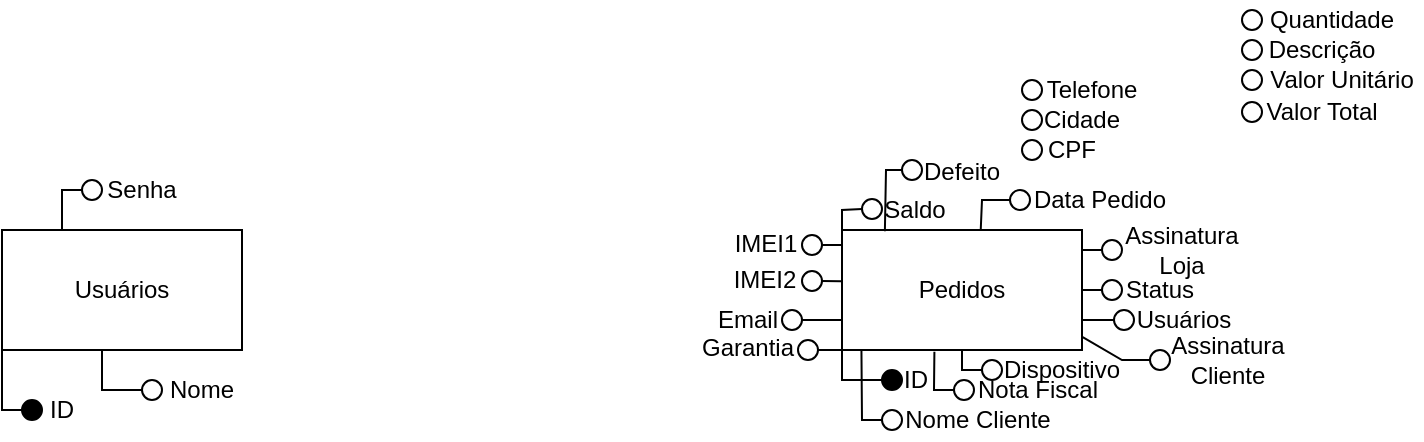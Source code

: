 <mxfile version="22.1.3" type="github">
  <diagram name="Página-1" id="HJyk9LCBEsRbK5NSjiyz">
    <mxGraphModel dx="607" dy="323" grid="1" gridSize="10" guides="1" tooltips="1" connect="1" arrows="1" fold="1" page="1" pageScale="1" pageWidth="827" pageHeight="1169" math="0" shadow="0">
      <root>
        <mxCell id="0" />
        <mxCell id="1" parent="0" />
        <mxCell id="Tr4kyzxwuBD1GOi-1oCC-1" value="Pedidos" style="rounded=0;whiteSpace=wrap;html=1;" vertex="1" parent="1">
          <mxGeometry x="520" y="120" width="120" height="60" as="geometry" />
        </mxCell>
        <mxCell id="Tr4kyzxwuBD1GOi-1oCC-2" value="Usuários" style="rounded=0;whiteSpace=wrap;html=1;" vertex="1" parent="1">
          <mxGeometry x="100" y="120" width="120" height="60" as="geometry" />
        </mxCell>
        <mxCell id="Tr4kyzxwuBD1GOi-1oCC-3" value="" style="ellipse;whiteSpace=wrap;html=1;aspect=fixed;fillColor=#000000;" vertex="1" parent="1">
          <mxGeometry x="110" y="205" width="10" height="10" as="geometry" />
        </mxCell>
        <mxCell id="Tr4kyzxwuBD1GOi-1oCC-4" value="ID" style="text;html=1;strokeColor=none;fillColor=none;align=center;verticalAlign=middle;whiteSpace=wrap;rounded=0;" vertex="1" parent="1">
          <mxGeometry x="120" y="200" width="20" height="20" as="geometry" />
        </mxCell>
        <mxCell id="Tr4kyzxwuBD1GOi-1oCC-6" value="" style="endArrow=none;html=1;rounded=0;exitX=0;exitY=1;exitDx=0;exitDy=0;entryX=0;entryY=0.5;entryDx=0;entryDy=0;" edge="1" parent="1" source="Tr4kyzxwuBD1GOi-1oCC-2" target="Tr4kyzxwuBD1GOi-1oCC-3">
          <mxGeometry width="50" height="50" relative="1" as="geometry">
            <mxPoint x="250" y="200" as="sourcePoint" />
            <mxPoint x="300" y="150" as="targetPoint" />
            <Array as="points">
              <mxPoint x="100" y="210" />
            </Array>
          </mxGeometry>
        </mxCell>
        <mxCell id="Tr4kyzxwuBD1GOi-1oCC-7" value="" style="endArrow=none;html=1;rounded=0;exitX=0;exitY=1;exitDx=0;exitDy=0;entryX=0;entryY=0.5;entryDx=0;entryDy=0;" edge="1" parent="1" target="Tr4kyzxwuBD1GOi-1oCC-8">
          <mxGeometry width="50" height="50" relative="1" as="geometry">
            <mxPoint x="150" y="180" as="sourcePoint" />
            <mxPoint x="160" y="210" as="targetPoint" />
            <Array as="points">
              <mxPoint x="150" y="200" />
            </Array>
          </mxGeometry>
        </mxCell>
        <mxCell id="Tr4kyzxwuBD1GOi-1oCC-8" value="" style="ellipse;whiteSpace=wrap;html=1;aspect=fixed;" vertex="1" parent="1">
          <mxGeometry x="170" y="195" width="10" height="10" as="geometry" />
        </mxCell>
        <mxCell id="Tr4kyzxwuBD1GOi-1oCC-9" value="Nome" style="text;html=1;strokeColor=none;fillColor=none;align=center;verticalAlign=middle;whiteSpace=wrap;rounded=0;" vertex="1" parent="1">
          <mxGeometry x="180" y="190" width="40" height="20" as="geometry" />
        </mxCell>
        <mxCell id="Tr4kyzxwuBD1GOi-1oCC-10" value="" style="endArrow=none;html=1;rounded=0;exitX=0.25;exitY=0;exitDx=0;exitDy=0;entryX=0;entryY=0.5;entryDx=0;entryDy=0;" edge="1" parent="1" source="Tr4kyzxwuBD1GOi-1oCC-2" target="Tr4kyzxwuBD1GOi-1oCC-11">
          <mxGeometry width="50" height="50" relative="1" as="geometry">
            <mxPoint x="130" y="90" as="sourcePoint" />
            <mxPoint x="150" y="110" as="targetPoint" />
            <Array as="points">
              <mxPoint x="130" y="100" />
            </Array>
          </mxGeometry>
        </mxCell>
        <mxCell id="Tr4kyzxwuBD1GOi-1oCC-11" value="" style="ellipse;whiteSpace=wrap;html=1;aspect=fixed;" vertex="1" parent="1">
          <mxGeometry x="140" y="95" width="10" height="10" as="geometry" />
        </mxCell>
        <mxCell id="Tr4kyzxwuBD1GOi-1oCC-13" value="Senha" style="text;html=1;strokeColor=none;fillColor=none;align=center;verticalAlign=middle;whiteSpace=wrap;rounded=0;" vertex="1" parent="1">
          <mxGeometry x="150" y="90" width="40" height="20" as="geometry" />
        </mxCell>
        <mxCell id="Tr4kyzxwuBD1GOi-1oCC-14" value="" style="ellipse;whiteSpace=wrap;html=1;aspect=fixed;fillColor=#000000;" vertex="1" parent="1">
          <mxGeometry x="540" y="190" width="10" height="10" as="geometry" />
        </mxCell>
        <mxCell id="Tr4kyzxwuBD1GOi-1oCC-15" value="ID" style="text;html=1;strokeColor=none;fillColor=none;align=center;verticalAlign=middle;whiteSpace=wrap;rounded=0;" vertex="1" parent="1">
          <mxGeometry x="547" y="185" width="20" height="20" as="geometry" />
        </mxCell>
        <mxCell id="Tr4kyzxwuBD1GOi-1oCC-16" value="" style="endArrow=none;html=1;rounded=0;exitX=0;exitY=1;exitDx=0;exitDy=0;entryX=0;entryY=0.5;entryDx=0;entryDy=0;" edge="1" parent="1" source="Tr4kyzxwuBD1GOi-1oCC-1" target="Tr4kyzxwuBD1GOi-1oCC-14">
          <mxGeometry width="50" height="50" relative="1" as="geometry">
            <mxPoint x="510" y="240" as="sourcePoint" />
            <mxPoint x="560" y="190" as="targetPoint" />
            <Array as="points">
              <mxPoint x="520" y="195" />
            </Array>
          </mxGeometry>
        </mxCell>
        <mxCell id="Tr4kyzxwuBD1GOi-1oCC-17" value="" style="ellipse;whiteSpace=wrap;html=1;aspect=fixed;" vertex="1" parent="1">
          <mxGeometry x="540" y="210" width="10" height="10" as="geometry" />
        </mxCell>
        <mxCell id="Tr4kyzxwuBD1GOi-1oCC-18" value="Nome Cliente" style="text;html=1;strokeColor=none;fillColor=none;align=center;verticalAlign=middle;whiteSpace=wrap;rounded=0;" vertex="1" parent="1">
          <mxGeometry x="548" y="205" width="80" height="20" as="geometry" />
        </mxCell>
        <mxCell id="Tr4kyzxwuBD1GOi-1oCC-19" value="" style="ellipse;whiteSpace=wrap;html=1;aspect=fixed;" vertex="1" parent="1">
          <mxGeometry x="590" y="185" width="10" height="10" as="geometry" />
        </mxCell>
        <mxCell id="Tr4kyzxwuBD1GOi-1oCC-20" value="Dispositivo" style="text;html=1;strokeColor=none;fillColor=none;align=center;verticalAlign=middle;whiteSpace=wrap;rounded=0;" vertex="1" parent="1">
          <mxGeometry x="600" y="180" width="60" height="20" as="geometry" />
        </mxCell>
        <mxCell id="Tr4kyzxwuBD1GOi-1oCC-21" value="" style="ellipse;whiteSpace=wrap;html=1;aspect=fixed;" vertex="1" parent="1">
          <mxGeometry x="610" y="45" width="10" height="10" as="geometry" />
        </mxCell>
        <mxCell id="Tr4kyzxwuBD1GOi-1oCC-22" value="Telefone" style="text;html=1;strokeColor=none;fillColor=none;align=center;verticalAlign=middle;whiteSpace=wrap;rounded=0;" vertex="1" parent="1">
          <mxGeometry x="620" y="40" width="50" height="20" as="geometry" />
        </mxCell>
        <mxCell id="Tr4kyzxwuBD1GOi-1oCC-28" value="" style="ellipse;whiteSpace=wrap;html=1;aspect=fixed;" vertex="1" parent="1">
          <mxGeometry x="610" y="60" width="10" height="10" as="geometry" />
        </mxCell>
        <mxCell id="Tr4kyzxwuBD1GOi-1oCC-29" value="Cidade" style="text;html=1;strokeColor=none;fillColor=none;align=center;verticalAlign=middle;whiteSpace=wrap;rounded=0;" vertex="1" parent="1">
          <mxGeometry x="620" y="55" width="40" height="20" as="geometry" />
        </mxCell>
        <mxCell id="Tr4kyzxwuBD1GOi-1oCC-30" value="" style="ellipse;whiteSpace=wrap;html=1;aspect=fixed;" vertex="1" parent="1">
          <mxGeometry x="610" y="75" width="10" height="10" as="geometry" />
        </mxCell>
        <mxCell id="Tr4kyzxwuBD1GOi-1oCC-31" value="CPF" style="text;html=1;strokeColor=none;fillColor=none;align=center;verticalAlign=middle;whiteSpace=wrap;rounded=0;" vertex="1" parent="1">
          <mxGeometry x="620" y="70" width="30" height="20" as="geometry" />
        </mxCell>
        <mxCell id="Tr4kyzxwuBD1GOi-1oCC-32" value="" style="ellipse;whiteSpace=wrap;html=1;aspect=fixed;" vertex="1" parent="1">
          <mxGeometry x="604" y="100" width="10" height="10" as="geometry" />
        </mxCell>
        <mxCell id="Tr4kyzxwuBD1GOi-1oCC-33" value="Data Pedido" style="text;html=1;strokeColor=none;fillColor=none;align=center;verticalAlign=middle;whiteSpace=wrap;rounded=0;" vertex="1" parent="1">
          <mxGeometry x="614" y="97" width="70" height="15" as="geometry" />
        </mxCell>
        <mxCell id="Tr4kyzxwuBD1GOi-1oCC-34" value="" style="ellipse;whiteSpace=wrap;html=1;aspect=fixed;" vertex="1" parent="1">
          <mxGeometry x="576" y="195" width="10" height="10" as="geometry" />
        </mxCell>
        <mxCell id="Tr4kyzxwuBD1GOi-1oCC-35" value="Nota Fiscal" style="text;html=1;strokeColor=none;fillColor=none;align=center;verticalAlign=middle;whiteSpace=wrap;rounded=0;" vertex="1" parent="1">
          <mxGeometry x="583" y="195" width="70" height="10" as="geometry" />
        </mxCell>
        <mxCell id="Tr4kyzxwuBD1GOi-1oCC-36" value="" style="ellipse;whiteSpace=wrap;html=1;aspect=fixed;" vertex="1" parent="1">
          <mxGeometry x="490" y="160" width="10" height="10" as="geometry" />
        </mxCell>
        <mxCell id="Tr4kyzxwuBD1GOi-1oCC-37" value="Email" style="text;html=1;strokeColor=none;fillColor=none;align=center;verticalAlign=middle;whiteSpace=wrap;rounded=0;" vertex="1" parent="1">
          <mxGeometry x="457" y="155" width="32" height="20" as="geometry" />
        </mxCell>
        <mxCell id="Tr4kyzxwuBD1GOi-1oCC-38" value="" style="ellipse;whiteSpace=wrap;html=1;aspect=fixed;" vertex="1" parent="1">
          <mxGeometry x="498" y="175" width="10" height="10" as="geometry" />
        </mxCell>
        <mxCell id="Tr4kyzxwuBD1GOi-1oCC-39" value="Garantia" style="text;html=1;strokeColor=none;fillColor=none;align=center;verticalAlign=middle;whiteSpace=wrap;rounded=0;" vertex="1" parent="1">
          <mxGeometry x="448" y="173" width="50" height="11" as="geometry" />
        </mxCell>
        <mxCell id="Tr4kyzxwuBD1GOi-1oCC-40" value="" style="ellipse;whiteSpace=wrap;html=1;aspect=fixed;" vertex="1" parent="1">
          <mxGeometry x="550" y="85" width="10" height="10" as="geometry" />
        </mxCell>
        <mxCell id="Tr4kyzxwuBD1GOi-1oCC-41" value="Defeito" style="text;html=1;strokeColor=none;fillColor=none;align=center;verticalAlign=middle;whiteSpace=wrap;rounded=0;" vertex="1" parent="1">
          <mxGeometry x="560" y="86" width="40" height="10" as="geometry" />
        </mxCell>
        <mxCell id="Tr4kyzxwuBD1GOi-1oCC-42" value="" style="ellipse;whiteSpace=wrap;html=1;aspect=fixed;" vertex="1" parent="1">
          <mxGeometry x="500" y="122.5" width="10" height="10" as="geometry" />
        </mxCell>
        <mxCell id="Tr4kyzxwuBD1GOi-1oCC-43" value="IMEI1" style="text;html=1;strokeColor=none;fillColor=none;align=center;verticalAlign=middle;whiteSpace=wrap;rounded=0;" vertex="1" parent="1">
          <mxGeometry x="466" y="116.5" width="32" height="20" as="geometry" />
        </mxCell>
        <mxCell id="Tr4kyzxwuBD1GOi-1oCC-44" value="" style="ellipse;whiteSpace=wrap;html=1;aspect=fixed;" vertex="1" parent="1">
          <mxGeometry x="500" y="140.5" width="10" height="10" as="geometry" />
        </mxCell>
        <mxCell id="Tr4kyzxwuBD1GOi-1oCC-45" value="IMEI2" style="text;html=1;strokeColor=none;fillColor=none;align=center;verticalAlign=middle;whiteSpace=wrap;rounded=0;" vertex="1" parent="1">
          <mxGeometry x="465" y="135" width="33" height="20" as="geometry" />
        </mxCell>
        <mxCell id="Tr4kyzxwuBD1GOi-1oCC-46" value="" style="ellipse;whiteSpace=wrap;html=1;aspect=fixed;" vertex="1" parent="1">
          <mxGeometry x="720" y="10" width="10" height="10" as="geometry" />
        </mxCell>
        <mxCell id="Tr4kyzxwuBD1GOi-1oCC-47" value="Quantidade" style="text;html=1;strokeColor=none;fillColor=none;align=center;verticalAlign=middle;whiteSpace=wrap;rounded=0;" vertex="1" parent="1">
          <mxGeometry x="735" y="5" width="60" height="20" as="geometry" />
        </mxCell>
        <mxCell id="Tr4kyzxwuBD1GOi-1oCC-50" value="" style="ellipse;whiteSpace=wrap;html=1;aspect=fixed;" vertex="1" parent="1">
          <mxGeometry x="720" y="25" width="10" height="10" as="geometry" />
        </mxCell>
        <mxCell id="Tr4kyzxwuBD1GOi-1oCC-51" value="Descrição" style="text;html=1;strokeColor=none;fillColor=none;align=center;verticalAlign=middle;whiteSpace=wrap;rounded=0;" vertex="1" parent="1">
          <mxGeometry x="730" y="20" width="60" height="20" as="geometry" />
        </mxCell>
        <mxCell id="Tr4kyzxwuBD1GOi-1oCC-52" value="" style="ellipse;whiteSpace=wrap;html=1;aspect=fixed;" vertex="1" parent="1">
          <mxGeometry x="720" y="40" width="10" height="10" as="geometry" />
        </mxCell>
        <mxCell id="Tr4kyzxwuBD1GOi-1oCC-53" value="Valor Unitário" style="text;html=1;strokeColor=none;fillColor=none;align=center;verticalAlign=middle;whiteSpace=wrap;rounded=0;" vertex="1" parent="1">
          <mxGeometry x="730" y="35" width="80" height="20" as="geometry" />
        </mxCell>
        <mxCell id="Tr4kyzxwuBD1GOi-1oCC-54" value="" style="ellipse;whiteSpace=wrap;html=1;aspect=fixed;" vertex="1" parent="1">
          <mxGeometry x="720" y="56" width="10" height="10" as="geometry" />
        </mxCell>
        <mxCell id="Tr4kyzxwuBD1GOi-1oCC-55" value="Valor Total" style="text;html=1;strokeColor=none;fillColor=none;align=center;verticalAlign=middle;whiteSpace=wrap;rounded=0;" vertex="1" parent="1">
          <mxGeometry x="730" y="51" width="60" height="20" as="geometry" />
        </mxCell>
        <mxCell id="Tr4kyzxwuBD1GOi-1oCC-56" value="" style="ellipse;whiteSpace=wrap;html=1;aspect=fixed;" vertex="1" parent="1">
          <mxGeometry x="530" y="104.5" width="10" height="10" as="geometry" />
        </mxCell>
        <mxCell id="Tr4kyzxwuBD1GOi-1oCC-57" value="Saldo" style="text;html=1;strokeColor=none;fillColor=none;align=center;verticalAlign=middle;whiteSpace=wrap;rounded=0;" vertex="1" parent="1">
          <mxGeometry x="540" y="104.5" width="33" height="10.5" as="geometry" />
        </mxCell>
        <mxCell id="Tr4kyzxwuBD1GOi-1oCC-58" value="" style="ellipse;whiteSpace=wrap;html=1;aspect=fixed;" vertex="1" parent="1">
          <mxGeometry x="674" y="180" width="10" height="10" as="geometry" />
        </mxCell>
        <mxCell id="Tr4kyzxwuBD1GOi-1oCC-59" value="Assinatura Cliente" style="text;html=1;strokeColor=none;fillColor=none;align=center;verticalAlign=middle;whiteSpace=wrap;rounded=0;" vertex="1" parent="1">
          <mxGeometry x="678" y="175" width="70" height="20" as="geometry" />
        </mxCell>
        <mxCell id="Tr4kyzxwuBD1GOi-1oCC-60" value="" style="ellipse;whiteSpace=wrap;html=1;aspect=fixed;" vertex="1" parent="1">
          <mxGeometry x="650" y="125" width="10" height="10" as="geometry" />
        </mxCell>
        <mxCell id="Tr4kyzxwuBD1GOi-1oCC-61" value="Assinatura Loja" style="text;html=1;strokeColor=none;fillColor=none;align=center;verticalAlign=middle;whiteSpace=wrap;rounded=0;" vertex="1" parent="1">
          <mxGeometry x="660" y="120" width="60" height="20" as="geometry" />
        </mxCell>
        <mxCell id="Tr4kyzxwuBD1GOi-1oCC-62" value="" style="ellipse;whiteSpace=wrap;html=1;aspect=fixed;" vertex="1" parent="1">
          <mxGeometry x="656" y="160" width="10" height="10" as="geometry" />
        </mxCell>
        <mxCell id="Tr4kyzxwuBD1GOi-1oCC-63" value="Usuários" style="text;html=1;strokeColor=none;fillColor=none;align=center;verticalAlign=middle;whiteSpace=wrap;rounded=0;" vertex="1" parent="1">
          <mxGeometry x="666" y="155" width="50" height="20" as="geometry" />
        </mxCell>
        <mxCell id="Tr4kyzxwuBD1GOi-1oCC-64" value="" style="ellipse;whiteSpace=wrap;html=1;aspect=fixed;" vertex="1" parent="1">
          <mxGeometry x="650" y="145" width="10" height="10" as="geometry" />
        </mxCell>
        <mxCell id="Tr4kyzxwuBD1GOi-1oCC-65" value="Status" style="text;html=1;strokeColor=none;fillColor=none;align=center;verticalAlign=middle;whiteSpace=wrap;rounded=0;" vertex="1" parent="1">
          <mxGeometry x="659" y="140" width="40" height="20" as="geometry" />
        </mxCell>
        <mxCell id="Tr4kyzxwuBD1GOi-1oCC-70" value="" style="endArrow=none;html=1;rounded=0;exitX=0.081;exitY=0.995;exitDx=0;exitDy=0;exitPerimeter=0;entryX=0;entryY=0.5;entryDx=0;entryDy=0;" edge="1" parent="1" source="Tr4kyzxwuBD1GOi-1oCC-1" target="Tr4kyzxwuBD1GOi-1oCC-17">
          <mxGeometry width="50" height="50" relative="1" as="geometry">
            <mxPoint x="570" y="160" as="sourcePoint" />
            <mxPoint x="620" y="110" as="targetPoint" />
            <Array as="points">
              <mxPoint x="530" y="215" />
            </Array>
          </mxGeometry>
        </mxCell>
        <mxCell id="Tr4kyzxwuBD1GOi-1oCC-71" value="" style="endArrow=none;html=1;rounded=0;entryX=0.5;entryY=1;entryDx=0;entryDy=0;exitX=0;exitY=0.5;exitDx=0;exitDy=0;" edge="1" parent="1" source="Tr4kyzxwuBD1GOi-1oCC-19" target="Tr4kyzxwuBD1GOi-1oCC-1">
          <mxGeometry width="50" height="50" relative="1" as="geometry">
            <mxPoint x="570" y="230" as="sourcePoint" />
            <mxPoint x="620" y="180" as="targetPoint" />
            <Array as="points">
              <mxPoint x="580" y="190" />
            </Array>
          </mxGeometry>
        </mxCell>
        <mxCell id="Tr4kyzxwuBD1GOi-1oCC-73" value="" style="endArrow=none;html=1;rounded=0;entryX=0;entryY=0.5;entryDx=0;entryDy=0;" edge="1" parent="1" target="Tr4kyzxwuBD1GOi-1oCC-64">
          <mxGeometry width="50" height="50" relative="1" as="geometry">
            <mxPoint x="640" y="150" as="sourcePoint" />
            <mxPoint x="640" y="120" as="targetPoint" />
          </mxGeometry>
        </mxCell>
        <mxCell id="Tr4kyzxwuBD1GOi-1oCC-74" value="" style="endArrow=none;html=1;rounded=0;exitX=1;exitY=0.75;exitDx=0;exitDy=0;entryX=0;entryY=0.5;entryDx=0;entryDy=0;" edge="1" parent="1" source="Tr4kyzxwuBD1GOi-1oCC-1" target="Tr4kyzxwuBD1GOi-1oCC-62">
          <mxGeometry width="50" height="50" relative="1" as="geometry">
            <mxPoint x="680" y="180" as="sourcePoint" />
            <mxPoint x="730" y="130" as="targetPoint" />
          </mxGeometry>
        </mxCell>
        <mxCell id="Tr4kyzxwuBD1GOi-1oCC-75" value="" style="endArrow=none;html=1;rounded=0;entryX=0;entryY=0.5;entryDx=0;entryDy=0;" edge="1" parent="1" target="Tr4kyzxwuBD1GOi-1oCC-60">
          <mxGeometry width="50" height="50" relative="1" as="geometry">
            <mxPoint x="640" y="130" as="sourcePoint" />
            <mxPoint x="690" y="120" as="targetPoint" />
          </mxGeometry>
        </mxCell>
        <mxCell id="Tr4kyzxwuBD1GOi-1oCC-77" value="" style="endArrow=none;html=1;rounded=0;exitX=-0.003;exitY=0.126;exitDx=0;exitDy=0;exitPerimeter=0;entryX=1;entryY=0.5;entryDx=0;entryDy=0;" edge="1" parent="1" source="Tr4kyzxwuBD1GOi-1oCC-1" target="Tr4kyzxwuBD1GOi-1oCC-42">
          <mxGeometry width="50" height="50" relative="1" as="geometry">
            <mxPoint x="450" y="170" as="sourcePoint" />
            <mxPoint x="500" y="120" as="targetPoint" />
          </mxGeometry>
        </mxCell>
        <mxCell id="Tr4kyzxwuBD1GOi-1oCC-78" value="" style="endArrow=none;html=1;rounded=0;exitX=-0.004;exitY=0.428;exitDx=0;exitDy=0;exitPerimeter=0;entryX=1;entryY=0.5;entryDx=0;entryDy=0;" edge="1" parent="1" source="Tr4kyzxwuBD1GOi-1oCC-1" target="Tr4kyzxwuBD1GOi-1oCC-44">
          <mxGeometry width="50" height="50" relative="1" as="geometry">
            <mxPoint x="530" y="138" as="sourcePoint" />
            <mxPoint x="520" y="138" as="targetPoint" />
          </mxGeometry>
        </mxCell>
        <mxCell id="Tr4kyzxwuBD1GOi-1oCC-79" value="" style="endArrow=none;html=1;rounded=0;exitX=0;exitY=0.75;exitDx=0;exitDy=0;entryX=1;entryY=0.5;entryDx=0;entryDy=0;" edge="1" parent="1" source="Tr4kyzxwuBD1GOi-1oCC-1" target="Tr4kyzxwuBD1GOi-1oCC-36">
          <mxGeometry width="50" height="50" relative="1" as="geometry">
            <mxPoint x="540" y="148" as="sourcePoint" />
            <mxPoint x="530" y="148" as="targetPoint" />
          </mxGeometry>
        </mxCell>
        <mxCell id="Tr4kyzxwuBD1GOi-1oCC-80" value="" style="endArrow=none;html=1;rounded=0;entryX=0;entryY=0.5;entryDx=0;entryDy=0;exitX=1.003;exitY=0.892;exitDx=0;exitDy=0;exitPerimeter=0;" edge="1" parent="1" source="Tr4kyzxwuBD1GOi-1oCC-1" target="Tr4kyzxwuBD1GOi-1oCC-58">
          <mxGeometry width="50" height="50" relative="1" as="geometry">
            <mxPoint x="610" y="230" as="sourcePoint" />
            <mxPoint x="670" y="190" as="targetPoint" />
            <Array as="points">
              <mxPoint x="660" y="185" />
            </Array>
          </mxGeometry>
        </mxCell>
        <mxCell id="Tr4kyzxwuBD1GOi-1oCC-82" value="" style="endArrow=none;html=1;rounded=0;exitX=0.578;exitY=0.002;exitDx=0;exitDy=0;exitPerimeter=0;entryX=0;entryY=0.5;entryDx=0;entryDy=0;" edge="1" parent="1" source="Tr4kyzxwuBD1GOi-1oCC-1" target="Tr4kyzxwuBD1GOi-1oCC-32">
          <mxGeometry width="50" height="50" relative="1" as="geometry">
            <mxPoint x="600" y="140" as="sourcePoint" />
            <mxPoint x="650" y="90" as="targetPoint" />
            <Array as="points">
              <mxPoint x="590" y="105" />
            </Array>
          </mxGeometry>
        </mxCell>
        <mxCell id="Tr4kyzxwuBD1GOi-1oCC-83" value="" style="endArrow=none;html=1;rounded=0;exitX=0;exitY=0;exitDx=0;exitDy=0;entryX=0;entryY=0.5;entryDx=0;entryDy=0;" edge="1" parent="1" source="Tr4kyzxwuBD1GOi-1oCC-1" target="Tr4kyzxwuBD1GOi-1oCC-56">
          <mxGeometry width="50" height="50" relative="1" as="geometry">
            <mxPoint x="510" y="120" as="sourcePoint" />
            <mxPoint x="560" y="70" as="targetPoint" />
            <Array as="points">
              <mxPoint x="520" y="110" />
            </Array>
          </mxGeometry>
        </mxCell>
        <mxCell id="Tr4kyzxwuBD1GOi-1oCC-84" value="" style="endArrow=none;html=1;rounded=0;exitX=0.162;exitY=0.011;exitDx=0;exitDy=0;exitPerimeter=0;entryX=0;entryY=0.5;entryDx=0;entryDy=0;" edge="1" parent="1">
          <mxGeometry width="50" height="50" relative="1" as="geometry">
            <mxPoint x="541.44" y="120.66" as="sourcePoint" />
            <mxPoint x="550" y="90" as="targetPoint" />
            <Array as="points">
              <mxPoint x="542" y="90" />
            </Array>
          </mxGeometry>
        </mxCell>
        <mxCell id="Tr4kyzxwuBD1GOi-1oCC-85" value="" style="endArrow=none;html=1;rounded=0;entryX=0;entryY=1;entryDx=0;entryDy=0;exitX=1;exitY=0.5;exitDx=0;exitDy=0;" edge="1" parent="1" source="Tr4kyzxwuBD1GOi-1oCC-38" target="Tr4kyzxwuBD1GOi-1oCC-1">
          <mxGeometry width="50" height="50" relative="1" as="geometry">
            <mxPoint x="510" y="180" as="sourcePoint" />
            <mxPoint x="540" y="170" as="targetPoint" />
            <Array as="points">
              <mxPoint x="520" y="180" />
            </Array>
          </mxGeometry>
        </mxCell>
        <mxCell id="Tr4kyzxwuBD1GOi-1oCC-87" value="" style="endArrow=none;html=1;rounded=0;entryX=0;entryY=0.5;entryDx=0;entryDy=0;exitX=0.385;exitY=1.014;exitDx=0;exitDy=0;exitPerimeter=0;" edge="1" parent="1" source="Tr4kyzxwuBD1GOi-1oCC-1" target="Tr4kyzxwuBD1GOi-1oCC-34">
          <mxGeometry width="50" height="50" relative="1" as="geometry">
            <mxPoint x="520" y="210" as="sourcePoint" />
            <mxPoint x="570" y="160" as="targetPoint" />
            <Array as="points">
              <mxPoint x="566" y="200" />
            </Array>
          </mxGeometry>
        </mxCell>
      </root>
    </mxGraphModel>
  </diagram>
</mxfile>
